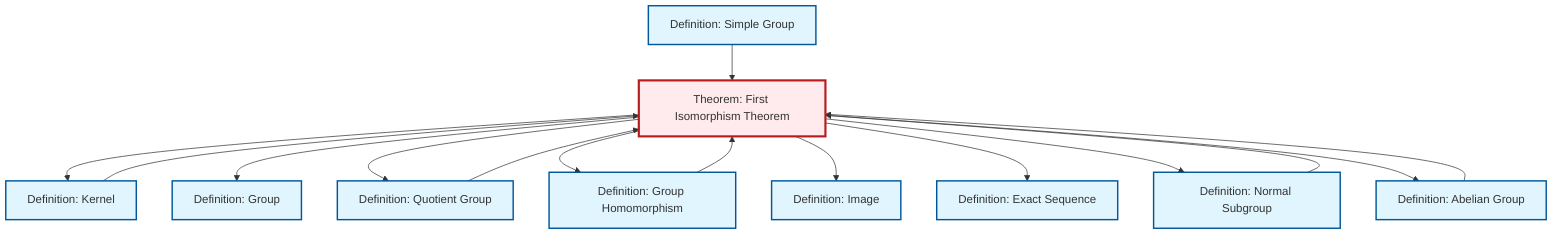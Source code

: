 graph TD
    classDef definition fill:#e1f5fe,stroke:#01579b,stroke-width:2px
    classDef theorem fill:#f3e5f5,stroke:#4a148c,stroke-width:2px
    classDef axiom fill:#fff3e0,stroke:#e65100,stroke-width:2px
    classDef example fill:#e8f5e9,stroke:#1b5e20,stroke-width:2px
    classDef current fill:#ffebee,stroke:#b71c1c,stroke-width:3px
    thm-first-isomorphism["Theorem: First Isomorphism Theorem"]:::theorem
    def-quotient-group["Definition: Quotient Group"]:::definition
    def-simple-group["Definition: Simple Group"]:::definition
    def-homomorphism["Definition: Group Homomorphism"]:::definition
    def-kernel["Definition: Kernel"]:::definition
    def-group["Definition: Group"]:::definition
    def-normal-subgroup["Definition: Normal Subgroup"]:::definition
    def-exact-sequence["Definition: Exact Sequence"]:::definition
    def-image["Definition: Image"]:::definition
    def-abelian-group["Definition: Abelian Group"]:::definition
    thm-first-isomorphism --> def-kernel
    thm-first-isomorphism --> def-group
    thm-first-isomorphism --> def-quotient-group
    thm-first-isomorphism --> def-homomorphism
    def-simple-group --> thm-first-isomorphism
    def-quotient-group --> thm-first-isomorphism
    thm-first-isomorphism --> def-image
    def-homomorphism --> thm-first-isomorphism
    thm-first-isomorphism --> def-exact-sequence
    thm-first-isomorphism --> def-normal-subgroup
    def-kernel --> thm-first-isomorphism
    def-abelian-group --> thm-first-isomorphism
    thm-first-isomorphism --> def-abelian-group
    def-normal-subgroup --> thm-first-isomorphism
    class thm-first-isomorphism current